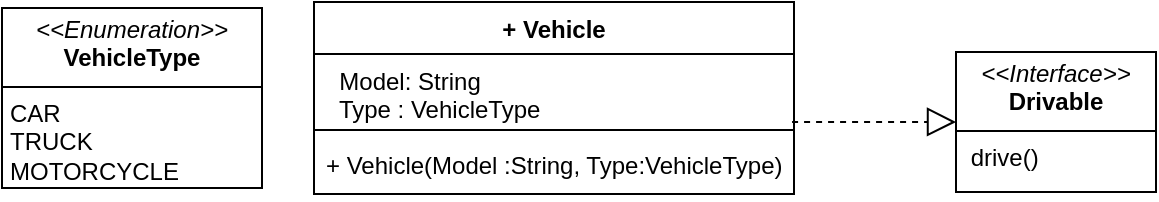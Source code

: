<mxfile version="25.0.2">
  <diagram id="C5RBs43oDa-KdzZeNtuy" name="Page-1">
    <mxGraphModel dx="780" dy="504" grid="0" gridSize="10" guides="1" tooltips="1" connect="1" arrows="1" fold="1" page="1" pageScale="1" pageWidth="827" pageHeight="1169" math="0" shadow="0">
      <root>
        <mxCell id="WIyWlLk6GJQsqaUBKTNV-0" />
        <mxCell id="WIyWlLk6GJQsqaUBKTNV-1" parent="WIyWlLk6GJQsqaUBKTNV-0" />
        <mxCell id="fGtxYvLPtOTuBogCChnk-2" value="+ Vehicle" style="swimlane;fontStyle=1;align=center;verticalAlign=top;childLayout=stackLayout;horizontal=1;startSize=26;horizontalStack=0;resizeParent=1;resizeParentMax=0;resizeLast=0;collapsible=1;marginBottom=0;whiteSpace=wrap;html=1;" parent="WIyWlLk6GJQsqaUBKTNV-1" vertex="1">
          <mxGeometry x="249" y="240" width="240" height="96" as="geometry" />
        </mxCell>
        <mxCell id="fGtxYvLPtOTuBogCChnk-3" value="&amp;nbsp; Model: String&lt;div&gt;&amp;nbsp; Type : VehicleType&lt;/div&gt;" style="text;strokeColor=none;fillColor=none;align=left;verticalAlign=top;spacingLeft=4;spacingRight=4;overflow=hidden;rotatable=0;points=[[0,0.5],[1,0.5]];portConstraint=eastwest;whiteSpace=wrap;html=1;" parent="fGtxYvLPtOTuBogCChnk-2" vertex="1">
          <mxGeometry y="26" width="240" height="34" as="geometry" />
        </mxCell>
        <mxCell id="fGtxYvLPtOTuBogCChnk-4" value="" style="line;strokeWidth=1;fillColor=none;align=left;verticalAlign=middle;spacingTop=-1;spacingLeft=3;spacingRight=3;rotatable=0;labelPosition=right;points=[];portConstraint=eastwest;strokeColor=inherit;" parent="fGtxYvLPtOTuBogCChnk-2" vertex="1">
          <mxGeometry y="60" width="240" height="8" as="geometry" />
        </mxCell>
        <mxCell id="fGtxYvLPtOTuBogCChnk-5" value="+ Vehicle(Model :String, Type:VehicleType)" style="text;strokeColor=none;fillColor=none;align=left;verticalAlign=top;spacingLeft=4;spacingRight=4;overflow=hidden;rotatable=0;points=[[0,0.5],[1,0.5]];portConstraint=eastwest;whiteSpace=wrap;html=1;" parent="fGtxYvLPtOTuBogCChnk-2" vertex="1">
          <mxGeometry y="68" width="240" height="28" as="geometry" />
        </mxCell>
        <mxCell id="fGtxYvLPtOTuBogCChnk-8" value="&lt;p style=&quot;margin:0px;margin-top:4px;text-align:center;&quot;&gt;&lt;i&gt;&amp;lt;&amp;lt;Enumeration&amp;gt;&amp;gt;&lt;/i&gt;&lt;br&gt;&lt;b&gt;VehicleType&lt;/b&gt;&lt;/p&gt;&lt;hr size=&quot;1&quot; style=&quot;border-style:solid;&quot;&gt;&lt;p style=&quot;margin:0px;margin-left:4px;&quot;&gt;CAR&lt;/p&gt;&lt;p style=&quot;margin:0px;margin-left:4px;&quot;&gt;TRUCK&lt;/p&gt;&lt;p style=&quot;margin:0px;margin-left:4px;&quot;&gt;MOTORCYCLE&lt;/p&gt;" style="verticalAlign=top;align=left;overflow=fill;html=1;whiteSpace=wrap;" parent="WIyWlLk6GJQsqaUBKTNV-1" vertex="1">
          <mxGeometry x="93" y="243" width="130" height="90" as="geometry" />
        </mxCell>
        <mxCell id="fGtxYvLPtOTuBogCChnk-9" value="&lt;p style=&quot;margin:0px;margin-top:4px;text-align:center;&quot;&gt;&lt;i&gt;&amp;lt;&amp;lt;Interface&amp;gt;&amp;gt;&lt;/i&gt;&lt;br&gt;&lt;b&gt;Drivable&lt;/b&gt;&lt;/p&gt;&lt;hr size=&quot;1&quot; style=&quot;border-style:solid;&quot;&gt;&lt;p style=&quot;margin:0px;margin-left:4px;&quot;&gt;&amp;nbsp;drive()&lt;/p&gt;" style="verticalAlign=top;align=left;overflow=fill;html=1;whiteSpace=wrap;" parent="WIyWlLk6GJQsqaUBKTNV-1" vertex="1">
          <mxGeometry x="570" y="265" width="100" height="70" as="geometry" />
        </mxCell>
        <mxCell id="fGtxYvLPtOTuBogCChnk-10" value="" style="endArrow=block;dashed=1;endFill=0;endSize=12;html=1;rounded=0;exitX=0.996;exitY=-0.002;exitDx=0;exitDy=0;exitPerimeter=0;" parent="WIyWlLk6GJQsqaUBKTNV-1" source="fGtxYvLPtOTuBogCChnk-4" target="fGtxYvLPtOTuBogCChnk-9" edge="1">
          <mxGeometry width="160" relative="1" as="geometry">
            <mxPoint x="470" y="300" as="sourcePoint" />
            <mxPoint x="550" y="300" as="targetPoint" />
            <Array as="points" />
          </mxGeometry>
        </mxCell>
      </root>
    </mxGraphModel>
  </diagram>
</mxfile>
